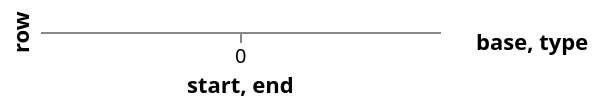 {
    "datasets": {
        "reference": [],
        "reads": []
    },
    "encoding": {
        "x": {
            "field": "start",
            "type": "quantitative"
        },
        "x2": {
            "field": "end",
            "type": "quantitative"
        },
        "size": {
            "value": 4
        }
    },
    "layer": [
        {
            "data": {
                "name": "reference"
            },
            "transform": [
                {
                    "calculate": "datum.position - 0.5",
                    "as": "start"
                },
                {
                    "calculate": "datum.position + 0.5",
                    "as": "end"
                }
            ],
            "mark": "rule",
            "encoding": {
                "y": {
                    "value": 0
                },
                "color": {
                    "field": "base",
                    "type": "nominal"
                }
            }
        },
        {
            "data": {
                "name": "reads"
            },
            "transform": [
                {
                    "as": "cigars",
                    "calculate": "split(datum.cigar, '|')"
                },
                {
                    "as": "cigar_index",
                    "calculate": "sequence(datum.cigars.length)"
                },
                {
                    "flatten": [
                        "cigars", "cigar_index"
                    ]
                },
                {
                    "calculate": "if(substring(datum.cigars, 0, 1) == 'i', 'insertion', if(substring(datum.cigars, length(datum.cigars) - 1, length(datum.cigars)) == '=', 'match', if(substring(datum.cigars, length(datum.cigars) - 1, length(datum.cigars)) == 'd', 'deletion', substring(datum.cigars, 1, length(datum.cigars)))))",
                    "as": "type"
                },
                {
                    "calculate": "if(datum.type == 'match' || datum.type == 'deletion', parseInt(substring(datum.cigars, 0, length(datum.cigars) - 1)), if(datum.type == 'insertion', 1, parseInt(substring(datum.cigars, 0, length(datum.cigars) - 1))))",
                    "as": "length"
                },
                {
                    "calculate": "datum.position",
                    "as": "offset"
                },
                {
                    "calculate": "datum.position + datum.offset - 0.5",
                    "as": "start"
                },
                {
                    "calculate": "datum.position + datum.offset + datum.length + 0.5",
                    "as": "end"
                }
            ],
            "mark": "rule",
            "encoding": {
                "y": {
                    "field": "row",
                    "type": "ordinal"
                },
                "color": {
                    "field": "type",
                    "type": "nominal"
                }
            }
        }
    ]
}